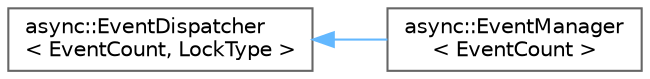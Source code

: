 digraph "Graphical Class Hierarchy"
{
 // LATEX_PDF_SIZE
  bgcolor="transparent";
  edge [fontname=Helvetica,fontsize=10,labelfontname=Helvetica,labelfontsize=10];
  node [fontname=Helvetica,fontsize=10,shape=box,height=0.2,width=0.4];
  rankdir="LR";
  Node0 [id="Node000000",label="async::EventDispatcher\l\< EventCount, LockType \>",height=0.2,width=0.4,color="grey40", fillcolor="white", style="filled",URL="$de/dde/classasync_1_1EventDispatcher.html",tooltip=" "];
  Node0 -> Node1 [id="edge3_Node000000_Node000001",dir="back",color="steelblue1",style="solid",tooltip=" "];
  Node1 [id="Node000001",label="async::EventManager\l\< EventCount \>",height=0.2,width=0.4,color="grey40", fillcolor="white", style="filled",URL="$d2/d0a/classasync_1_1EventManager.html",tooltip=" "];
}
